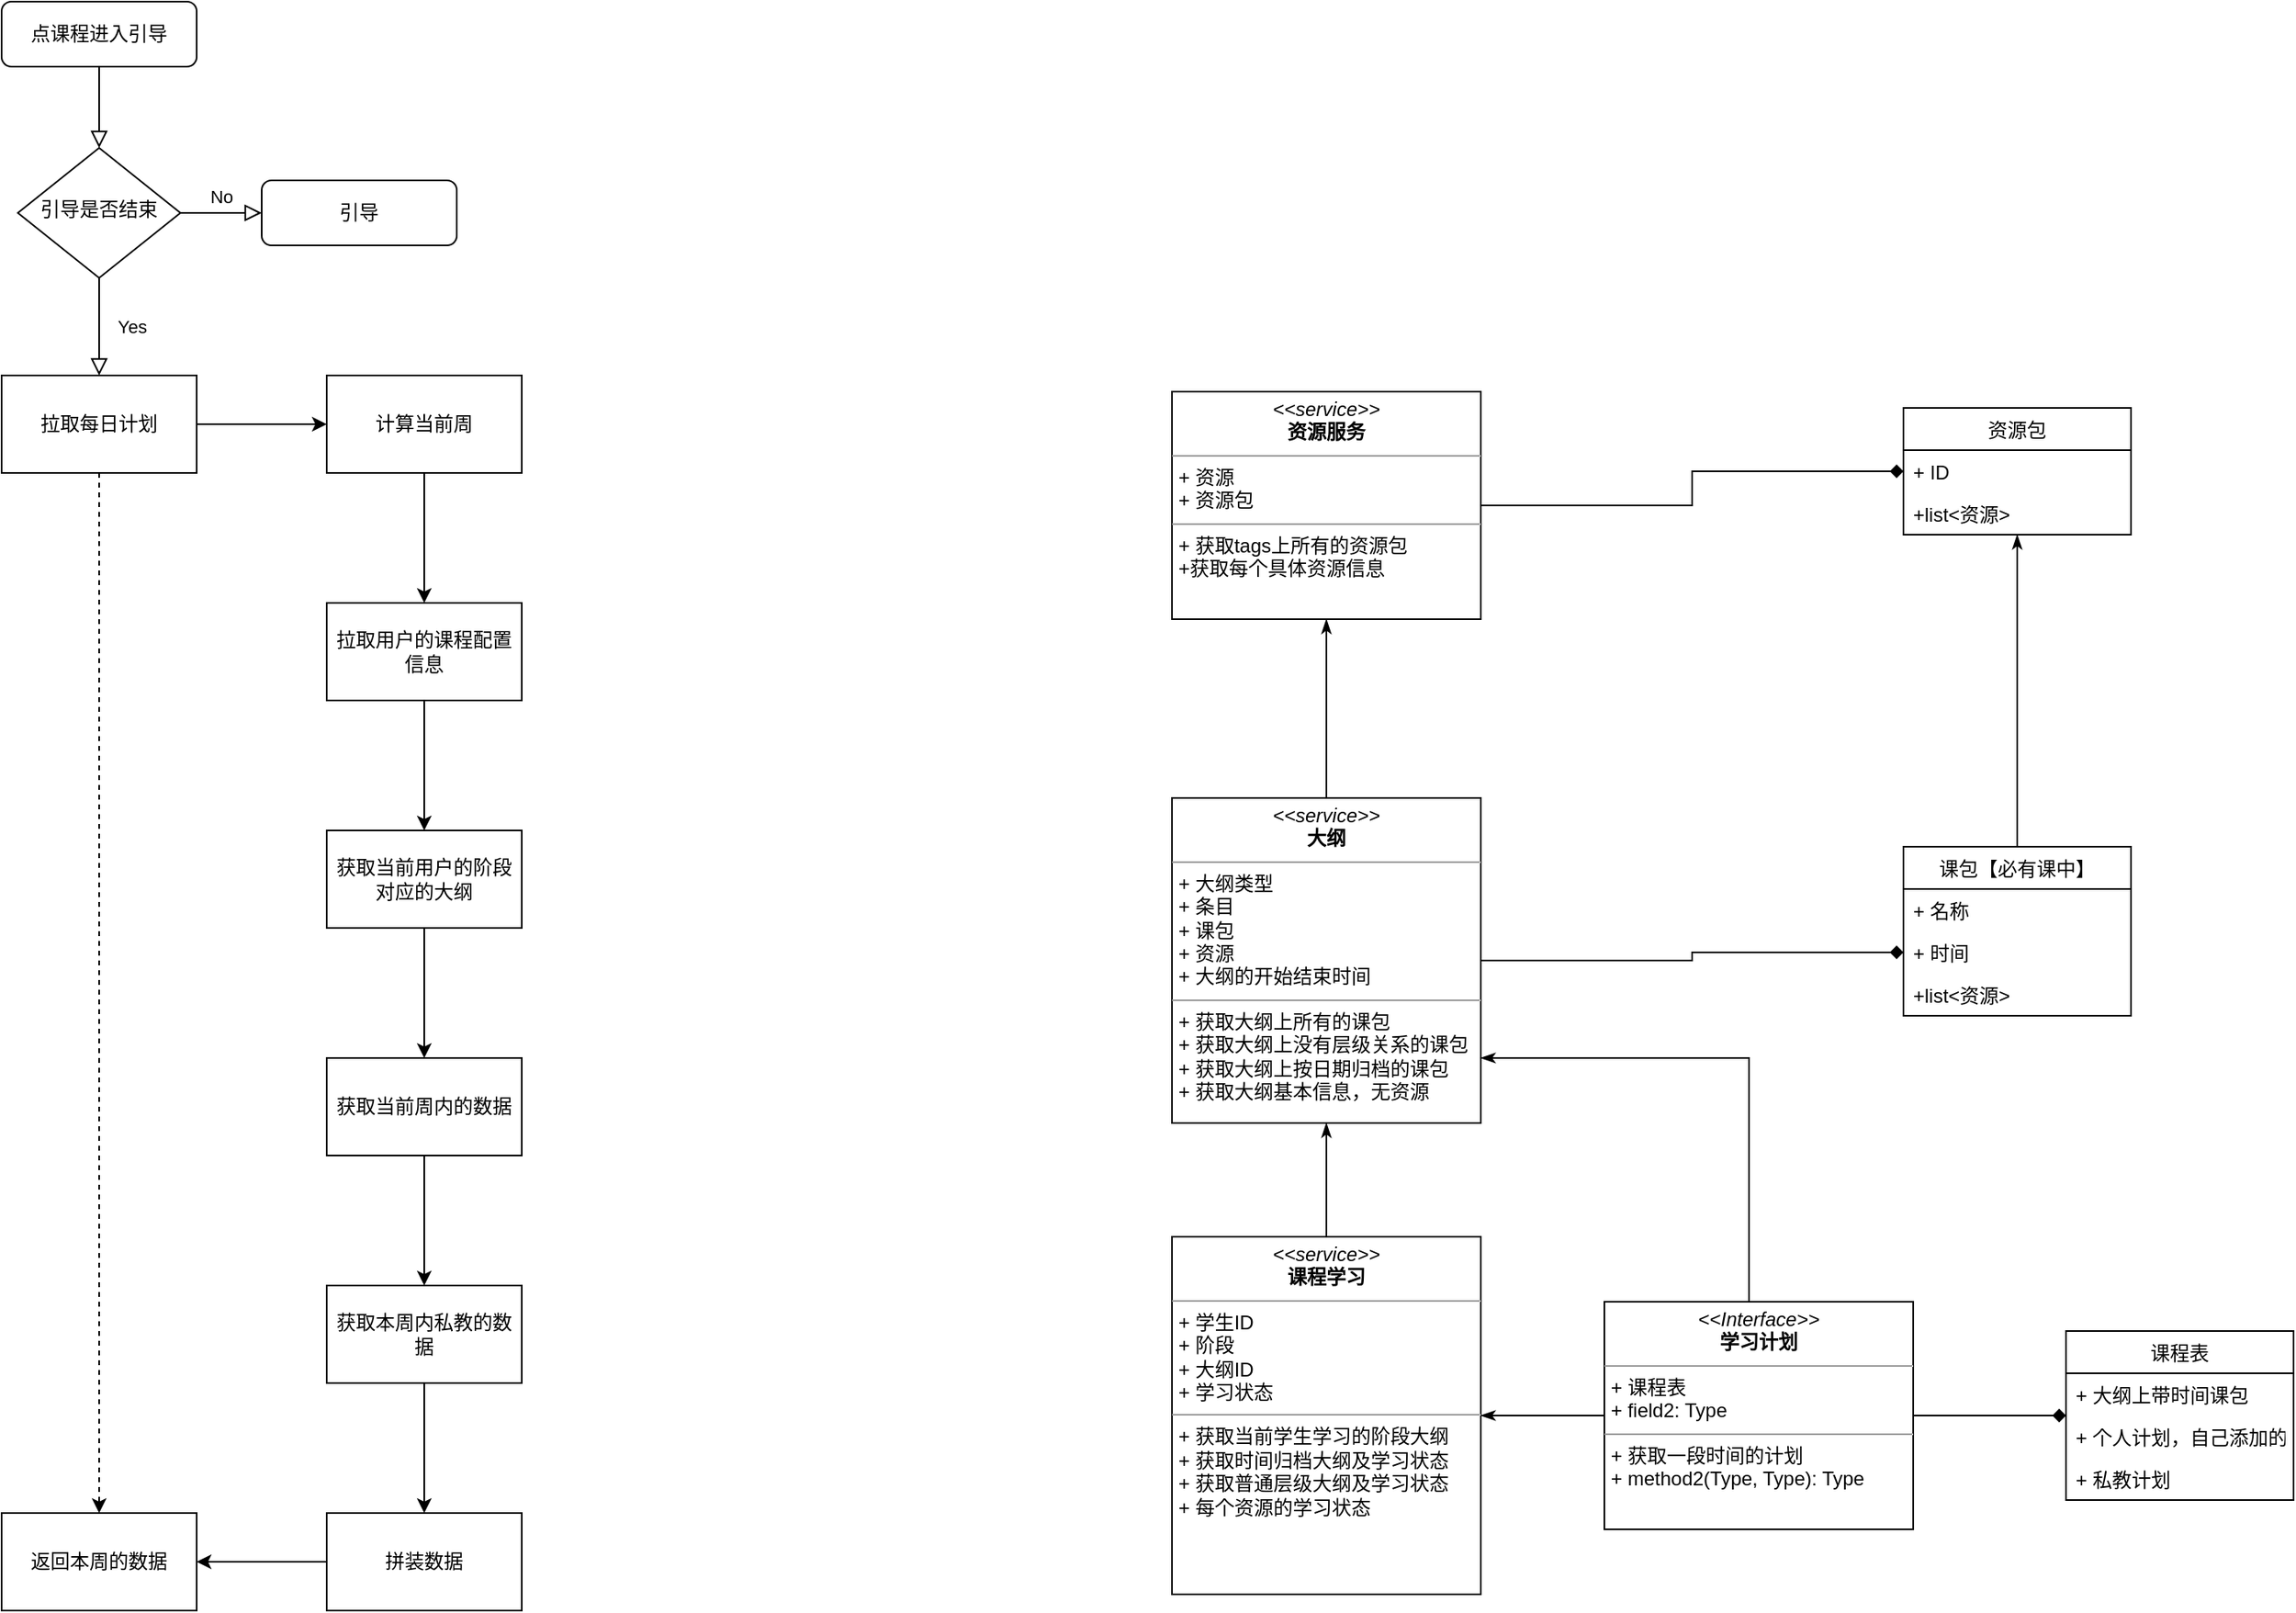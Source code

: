 <mxfile version="14.1.1" type="github">
  <diagram id="C5RBs43oDa-KdzZeNtuy" name="Page-1">
    <mxGraphModel dx="1422" dy="762" grid="1" gridSize="10" guides="1" tooltips="1" connect="1" arrows="1" fold="1" page="1" pageScale="1" pageWidth="827" pageHeight="1169" math="0" shadow="0">
      <root>
        <mxCell id="WIyWlLk6GJQsqaUBKTNV-0" />
        <mxCell id="WIyWlLk6GJQsqaUBKTNV-1" parent="WIyWlLk6GJQsqaUBKTNV-0" />
        <mxCell id="WIyWlLk6GJQsqaUBKTNV-2" value="" style="rounded=0;html=1;jettySize=auto;orthogonalLoop=1;fontSize=11;endArrow=block;endFill=0;endSize=8;strokeWidth=1;shadow=0;labelBackgroundColor=none;edgeStyle=orthogonalEdgeStyle;" parent="WIyWlLk6GJQsqaUBKTNV-1" source="WIyWlLk6GJQsqaUBKTNV-3" target="WIyWlLk6GJQsqaUBKTNV-6" edge="1">
          <mxGeometry relative="1" as="geometry" />
        </mxCell>
        <mxCell id="WIyWlLk6GJQsqaUBKTNV-3" value="点课程进入引导" style="rounded=1;whiteSpace=wrap;html=1;fontSize=12;glass=0;strokeWidth=1;shadow=0;" parent="WIyWlLk6GJQsqaUBKTNV-1" vertex="1">
          <mxGeometry x="160" y="80" width="120" height="40" as="geometry" />
        </mxCell>
        <mxCell id="WIyWlLk6GJQsqaUBKTNV-4" value="Yes" style="rounded=0;html=1;jettySize=auto;orthogonalLoop=1;fontSize=11;endArrow=block;endFill=0;endSize=8;strokeWidth=1;shadow=0;labelBackgroundColor=none;edgeStyle=orthogonalEdgeStyle;entryX=0.5;entryY=0;entryDx=0;entryDy=0;" parent="WIyWlLk6GJQsqaUBKTNV-1" source="WIyWlLk6GJQsqaUBKTNV-6" target="58U677NeKVBxzKTok-jc-2" edge="1">
          <mxGeometry y="20" relative="1" as="geometry">
            <mxPoint as="offset" />
            <mxPoint x="220" y="290" as="targetPoint" />
          </mxGeometry>
        </mxCell>
        <mxCell id="WIyWlLk6GJQsqaUBKTNV-5" value="No" style="edgeStyle=orthogonalEdgeStyle;rounded=0;html=1;jettySize=auto;orthogonalLoop=1;fontSize=11;endArrow=block;endFill=0;endSize=8;strokeWidth=1;shadow=0;labelBackgroundColor=none;" parent="WIyWlLk6GJQsqaUBKTNV-1" source="WIyWlLk6GJQsqaUBKTNV-6" target="WIyWlLk6GJQsqaUBKTNV-7" edge="1">
          <mxGeometry y="10" relative="1" as="geometry">
            <mxPoint as="offset" />
          </mxGeometry>
        </mxCell>
        <mxCell id="WIyWlLk6GJQsqaUBKTNV-6" value="引导是否结束" style="rhombus;whiteSpace=wrap;html=1;shadow=0;fontFamily=Helvetica;fontSize=12;align=center;strokeWidth=1;spacing=6;spacingTop=-4;" parent="WIyWlLk6GJQsqaUBKTNV-1" vertex="1">
          <mxGeometry x="170" y="170" width="100" height="80" as="geometry" />
        </mxCell>
        <mxCell id="WIyWlLk6GJQsqaUBKTNV-7" value="引导" style="rounded=1;whiteSpace=wrap;html=1;fontSize=12;glass=0;strokeWidth=1;shadow=0;" parent="WIyWlLk6GJQsqaUBKTNV-1" vertex="1">
          <mxGeometry x="320" y="190" width="120" height="40" as="geometry" />
        </mxCell>
        <mxCell id="58U677NeKVBxzKTok-jc-4" value="" style="edgeStyle=orthogonalEdgeStyle;rounded=0;orthogonalLoop=1;jettySize=auto;html=1;" parent="WIyWlLk6GJQsqaUBKTNV-1" source="58U677NeKVBxzKTok-jc-2" target="58U677NeKVBxzKTok-jc-3" edge="1">
          <mxGeometry relative="1" as="geometry" />
        </mxCell>
        <mxCell id="58U677NeKVBxzKTok-jc-14" value="" style="edgeStyle=orthogonalEdgeStyle;orthogonalLoop=1;jettySize=auto;html=1;rounded=0;dashed=1;" parent="WIyWlLk6GJQsqaUBKTNV-1" source="58U677NeKVBxzKTok-jc-2" target="58U677NeKVBxzKTok-jc-13" edge="1">
          <mxGeometry relative="1" as="geometry" />
        </mxCell>
        <mxCell id="58U677NeKVBxzKTok-jc-2" value="拉取每日计划" style="rounded=0;whiteSpace=wrap;html=1;" parent="WIyWlLk6GJQsqaUBKTNV-1" vertex="1">
          <mxGeometry x="160" y="310" width="120" height="60" as="geometry" />
        </mxCell>
        <mxCell id="58U677NeKVBxzKTok-jc-6" value="" style="edgeStyle=orthogonalEdgeStyle;rounded=0;orthogonalLoop=1;jettySize=auto;html=1;" parent="WIyWlLk6GJQsqaUBKTNV-1" source="58U677NeKVBxzKTok-jc-3" target="58U677NeKVBxzKTok-jc-5" edge="1">
          <mxGeometry relative="1" as="geometry" />
        </mxCell>
        <mxCell id="58U677NeKVBxzKTok-jc-3" value="计算当前周" style="rounded=0;whiteSpace=wrap;html=1;" parent="WIyWlLk6GJQsqaUBKTNV-1" vertex="1">
          <mxGeometry x="360" y="310" width="120" height="60" as="geometry" />
        </mxCell>
        <mxCell id="58U677NeKVBxzKTok-jc-8" value="" style="edgeStyle=orthogonalEdgeStyle;rounded=0;orthogonalLoop=1;jettySize=auto;html=1;" parent="WIyWlLk6GJQsqaUBKTNV-1" source="58U677NeKVBxzKTok-jc-5" target="58U677NeKVBxzKTok-jc-7" edge="1">
          <mxGeometry relative="1" as="geometry" />
        </mxCell>
        <mxCell id="58U677NeKVBxzKTok-jc-5" value="拉取用户的课程配置信息" style="rounded=0;whiteSpace=wrap;html=1;" parent="WIyWlLk6GJQsqaUBKTNV-1" vertex="1">
          <mxGeometry x="360" y="450" width="120" height="60" as="geometry" />
        </mxCell>
        <mxCell id="58U677NeKVBxzKTok-jc-10" value="" style="edgeStyle=orthogonalEdgeStyle;rounded=0;orthogonalLoop=1;jettySize=auto;html=1;" parent="WIyWlLk6GJQsqaUBKTNV-1" source="58U677NeKVBxzKTok-jc-7" target="58U677NeKVBxzKTok-jc-9" edge="1">
          <mxGeometry relative="1" as="geometry" />
        </mxCell>
        <mxCell id="58U677NeKVBxzKTok-jc-7" value="获取当前用户的阶段对应的大纲" style="rounded=0;whiteSpace=wrap;html=1;" parent="WIyWlLk6GJQsqaUBKTNV-1" vertex="1">
          <mxGeometry x="360" y="590" width="120" height="60" as="geometry" />
        </mxCell>
        <mxCell id="58U677NeKVBxzKTok-jc-16" value="" style="edgeStyle=orthogonalEdgeStyle;rounded=0;orthogonalLoop=1;jettySize=auto;html=1;" parent="WIyWlLk6GJQsqaUBKTNV-1" source="58U677NeKVBxzKTok-jc-9" target="58U677NeKVBxzKTok-jc-15" edge="1">
          <mxGeometry relative="1" as="geometry" />
        </mxCell>
        <mxCell id="58U677NeKVBxzKTok-jc-9" value="获取当前周内的数据" style="rounded=0;whiteSpace=wrap;html=1;" parent="WIyWlLk6GJQsqaUBKTNV-1" vertex="1">
          <mxGeometry x="360" y="730" width="120" height="60" as="geometry" />
        </mxCell>
        <mxCell id="58U677NeKVBxzKTok-jc-13" value="返回本周的数据" style="rounded=0;whiteSpace=wrap;html=1;" parent="WIyWlLk6GJQsqaUBKTNV-1" vertex="1">
          <mxGeometry x="160" y="1010" width="120" height="60" as="geometry" />
        </mxCell>
        <mxCell id="58U677NeKVBxzKTok-jc-19" value="" style="edgeStyle=orthogonalEdgeStyle;rounded=0;orthogonalLoop=1;jettySize=auto;html=1;strokeColor=#000000;" parent="WIyWlLk6GJQsqaUBKTNV-1" source="58U677NeKVBxzKTok-jc-15" target="58U677NeKVBxzKTok-jc-18" edge="1">
          <mxGeometry relative="1" as="geometry" />
        </mxCell>
        <mxCell id="58U677NeKVBxzKTok-jc-15" value="获取本周内私教的数据" style="rounded=0;whiteSpace=wrap;html=1;" parent="WIyWlLk6GJQsqaUBKTNV-1" vertex="1">
          <mxGeometry x="360" y="870" width="120" height="60" as="geometry" />
        </mxCell>
        <mxCell id="58U677NeKVBxzKTok-jc-20" value="" style="edgeStyle=orthogonalEdgeStyle;rounded=0;orthogonalLoop=1;jettySize=auto;html=1;strokeColor=#000000;" parent="WIyWlLk6GJQsqaUBKTNV-1" source="58U677NeKVBxzKTok-jc-18" target="58U677NeKVBxzKTok-jc-13" edge="1">
          <mxGeometry relative="1" as="geometry" />
        </mxCell>
        <mxCell id="58U677NeKVBxzKTok-jc-18" value="拼装数据" style="rounded=0;whiteSpace=wrap;html=1;" parent="WIyWlLk6GJQsqaUBKTNV-1" vertex="1">
          <mxGeometry x="360" y="1010" width="120" height="60" as="geometry" />
        </mxCell>
        <mxCell id="yJ6tnFPKZODvPNcvVxbj-24" value="" style="edgeStyle=orthogonalEdgeStyle;rounded=0;orthogonalLoop=1;jettySize=auto;html=1;endArrow=classicThin;endFill=1;exitX=0;exitY=0.5;exitDx=0;exitDy=0;" edge="1" parent="WIyWlLk6GJQsqaUBKTNV-1" source="yJ6tnFPKZODvPNcvVxbj-26" target="yJ6tnFPKZODvPNcvVxbj-21">
          <mxGeometry relative="1" as="geometry">
            <mxPoint x="1140" y="950" as="sourcePoint" />
          </mxGeometry>
        </mxCell>
        <mxCell id="yJ6tnFPKZODvPNcvVxbj-25" style="edgeStyle=orthogonalEdgeStyle;rounded=0;orthogonalLoop=1;jettySize=auto;html=1;endArrow=classicThin;endFill=1;" edge="1" parent="WIyWlLk6GJQsqaUBKTNV-1" target="yJ6tnFPKZODvPNcvVxbj-22">
          <mxGeometry relative="1" as="geometry">
            <mxPoint x="1235" y="880" as="sourcePoint" />
            <Array as="points">
              <mxPoint x="1235" y="730" />
            </Array>
          </mxGeometry>
        </mxCell>
        <mxCell id="yJ6tnFPKZODvPNcvVxbj-1" value="课程表" style="swimlane;fontStyle=0;childLayout=stackLayout;horizontal=1;startSize=26;fillColor=none;horizontalStack=0;resizeParent=1;resizeParentMax=0;resizeLast=0;collapsible=1;marginBottom=0;" vertex="1" parent="WIyWlLk6GJQsqaUBKTNV-1">
          <mxGeometry x="1430" y="898" width="140" height="104" as="geometry" />
        </mxCell>
        <mxCell id="yJ6tnFPKZODvPNcvVxbj-2" value="+ 大纲上带时间课包" style="text;strokeColor=none;fillColor=none;align=left;verticalAlign=top;spacingLeft=4;spacingRight=4;overflow=hidden;rotatable=0;points=[[0,0.5],[1,0.5]];portConstraint=eastwest;" vertex="1" parent="yJ6tnFPKZODvPNcvVxbj-1">
          <mxGeometry y="26" width="140" height="26" as="geometry" />
        </mxCell>
        <mxCell id="yJ6tnFPKZODvPNcvVxbj-3" value="+ 个人计划，自己添加的资源，或者是课包" style="text;strokeColor=none;fillColor=none;align=left;verticalAlign=top;spacingLeft=4;spacingRight=4;overflow=hidden;rotatable=0;points=[[0,0.5],[1,0.5]];portConstraint=eastwest;" vertex="1" parent="yJ6tnFPKZODvPNcvVxbj-1">
          <mxGeometry y="52" width="140" height="26" as="geometry" />
        </mxCell>
        <mxCell id="yJ6tnFPKZODvPNcvVxbj-4" value="+ 私教计划" style="text;strokeColor=none;fillColor=none;align=left;verticalAlign=top;spacingLeft=4;spacingRight=4;overflow=hidden;rotatable=0;points=[[0,0.5],[1,0.5]];portConstraint=eastwest;" vertex="1" parent="yJ6tnFPKZODvPNcvVxbj-1">
          <mxGeometry y="78" width="140" height="26" as="geometry" />
        </mxCell>
        <mxCell id="yJ6tnFPKZODvPNcvVxbj-20" value="" style="edgeStyle=orthogonalEdgeStyle;rounded=0;orthogonalLoop=1;jettySize=auto;html=1;endArrow=classicThin;endFill=1;" edge="1" parent="WIyWlLk6GJQsqaUBKTNV-1" source="yJ6tnFPKZODvPNcvVxbj-22" target="yJ6tnFPKZODvPNcvVxbj-19">
          <mxGeometry relative="1" as="geometry">
            <mxPoint x="975" y="567" as="sourcePoint" />
          </mxGeometry>
        </mxCell>
        <mxCell id="yJ6tnFPKZODvPNcvVxbj-16" value="" style="edgeStyle=orthogonalEdgeStyle;rounded=0;orthogonalLoop=1;jettySize=auto;html=1;endArrow=classicThin;endFill=1;exitX=0.5;exitY=0;exitDx=0;exitDy=0;" edge="1" parent="WIyWlLk6GJQsqaUBKTNV-1" source="yJ6tnFPKZODvPNcvVxbj-7" target="yJ6tnFPKZODvPNcvVxbj-12">
          <mxGeometry relative="1" as="geometry" />
        </mxCell>
        <mxCell id="yJ6tnFPKZODvPNcvVxbj-7" value="课包【必有课中】" style="swimlane;fontStyle=0;childLayout=stackLayout;horizontal=1;startSize=26;fillColor=none;horizontalStack=0;resizeParent=1;resizeParentMax=0;resizeLast=0;collapsible=1;marginBottom=0;" vertex="1" parent="WIyWlLk6GJQsqaUBKTNV-1">
          <mxGeometry x="1330" y="600" width="140" height="104" as="geometry" />
        </mxCell>
        <mxCell id="yJ6tnFPKZODvPNcvVxbj-8" value="+ 名称" style="text;strokeColor=none;fillColor=none;align=left;verticalAlign=top;spacingLeft=4;spacingRight=4;overflow=hidden;rotatable=0;points=[[0,0.5],[1,0.5]];portConstraint=eastwest;" vertex="1" parent="yJ6tnFPKZODvPNcvVxbj-7">
          <mxGeometry y="26" width="140" height="26" as="geometry" />
        </mxCell>
        <mxCell id="yJ6tnFPKZODvPNcvVxbj-9" value="+ 时间" style="text;strokeColor=none;fillColor=none;align=left;verticalAlign=top;spacingLeft=4;spacingRight=4;overflow=hidden;rotatable=0;points=[[0,0.5],[1,0.5]];portConstraint=eastwest;" vertex="1" parent="yJ6tnFPKZODvPNcvVxbj-7">
          <mxGeometry y="52" width="140" height="26" as="geometry" />
        </mxCell>
        <mxCell id="yJ6tnFPKZODvPNcvVxbj-10" value="+list&lt;资源&gt;" style="text;strokeColor=none;fillColor=none;align=left;verticalAlign=top;spacingLeft=4;spacingRight=4;overflow=hidden;rotatable=0;points=[[0,0.5],[1,0.5]];portConstraint=eastwest;" vertex="1" parent="yJ6tnFPKZODvPNcvVxbj-7">
          <mxGeometry y="78" width="140" height="26" as="geometry" />
        </mxCell>
        <mxCell id="yJ6tnFPKZODvPNcvVxbj-12" value="资源包" style="swimlane;fontStyle=0;childLayout=stackLayout;horizontal=1;startSize=26;fillColor=none;horizontalStack=0;resizeParent=1;resizeParentMax=0;resizeLast=0;collapsible=1;marginBottom=0;" vertex="1" parent="WIyWlLk6GJQsqaUBKTNV-1">
          <mxGeometry x="1330" y="330" width="140" height="78" as="geometry" />
        </mxCell>
        <mxCell id="yJ6tnFPKZODvPNcvVxbj-13" value="+ ID" style="text;strokeColor=none;fillColor=none;align=left;verticalAlign=top;spacingLeft=4;spacingRight=4;overflow=hidden;rotatable=0;points=[[0,0.5],[1,0.5]];portConstraint=eastwest;" vertex="1" parent="yJ6tnFPKZODvPNcvVxbj-12">
          <mxGeometry y="26" width="140" height="26" as="geometry" />
        </mxCell>
        <mxCell id="yJ6tnFPKZODvPNcvVxbj-15" value="+list&lt;资源&gt;" style="text;strokeColor=none;fillColor=none;align=left;verticalAlign=top;spacingLeft=4;spacingRight=4;overflow=hidden;rotatable=0;points=[[0,0.5],[1,0.5]];portConstraint=eastwest;" vertex="1" parent="yJ6tnFPKZODvPNcvVxbj-12">
          <mxGeometry y="52" width="140" height="26" as="geometry" />
        </mxCell>
        <mxCell id="yJ6tnFPKZODvPNcvVxbj-29" style="edgeStyle=orthogonalEdgeStyle;rounded=0;orthogonalLoop=1;jettySize=auto;html=1;endArrow=diamond;endFill=1;" edge="1" parent="WIyWlLk6GJQsqaUBKTNV-1" source="yJ6tnFPKZODvPNcvVxbj-19" target="yJ6tnFPKZODvPNcvVxbj-12">
          <mxGeometry relative="1" as="geometry" />
        </mxCell>
        <mxCell id="yJ6tnFPKZODvPNcvVxbj-19" value="&lt;p style=&quot;margin: 0px ; margin-top: 4px ; text-align: center&quot;&gt;&lt;i&gt;&amp;lt;&amp;lt;service&amp;gt;&amp;gt;&lt;/i&gt;&lt;br&gt;&lt;b&gt;资源服务&lt;/b&gt;&lt;br&gt;&lt;/p&gt;&lt;hr size=&quot;1&quot;&gt;&lt;p style=&quot;margin: 0px ; margin-left: 4px&quot;&gt;+&amp;nbsp;资源&lt;br&gt;+&amp;nbsp;资源包&lt;/p&gt;&lt;hr size=&quot;1&quot;&gt;&lt;p style=&quot;margin: 0px ; margin-left: 4px&quot;&gt;+ 获取tags上所有的资源包&lt;br&gt;+获取每个具体资源信息&lt;/p&gt;" style="verticalAlign=top;align=left;overflow=fill;fontSize=12;fontFamily=Helvetica;html=1;" vertex="1" parent="WIyWlLk6GJQsqaUBKTNV-1">
          <mxGeometry x="880" y="320" width="190" height="140" as="geometry" />
        </mxCell>
        <mxCell id="yJ6tnFPKZODvPNcvVxbj-23" value="" style="edgeStyle=orthogonalEdgeStyle;rounded=0;orthogonalLoop=1;jettySize=auto;html=1;endArrow=classicThin;endFill=1;" edge="1" parent="WIyWlLk6GJQsqaUBKTNV-1" source="yJ6tnFPKZODvPNcvVxbj-21" target="yJ6tnFPKZODvPNcvVxbj-22">
          <mxGeometry relative="1" as="geometry" />
        </mxCell>
        <mxCell id="yJ6tnFPKZODvPNcvVxbj-21" value="&lt;p style=&quot;margin: 0px ; margin-top: 4px ; text-align: center&quot;&gt;&lt;i&gt;&amp;lt;&amp;lt;service&amp;gt;&amp;gt;&lt;/i&gt;&lt;br&gt;&lt;b&gt;课程学习&lt;/b&gt;&lt;br&gt;&lt;/p&gt;&lt;hr size=&quot;1&quot;&gt;&lt;p style=&quot;margin: 0px ; margin-left: 4px&quot;&gt;+&amp;nbsp;学生ID&lt;br&gt;+&amp;nbsp;阶段&lt;/p&gt;&lt;p style=&quot;margin: 0px ; margin-left: 4px&quot;&gt;+&amp;nbsp;大纲ID&lt;/p&gt;&lt;p style=&quot;margin: 0px ; margin-left: 4px&quot;&gt;+&amp;nbsp;学习状态&lt;/p&gt;&lt;hr size=&quot;1&quot;&gt;&lt;p style=&quot;margin: 0px ; margin-left: 4px&quot;&gt;+ 获取当前学生学习的阶段大纲&lt;/p&gt;&lt;p style=&quot;margin: 0px ; margin-left: 4px&quot;&gt;+&amp;nbsp;获取时间归档大纲及学习状态&lt;/p&gt;&lt;p style=&quot;margin: 0px ; margin-left: 4px&quot;&gt;+&amp;nbsp;获取普通层级大纲及学习状态&lt;br&gt;+&amp;nbsp;每个资源的学习状态&lt;/p&gt;" style="verticalAlign=top;align=left;overflow=fill;fontSize=12;fontFamily=Helvetica;html=1;" vertex="1" parent="WIyWlLk6GJQsqaUBKTNV-1">
          <mxGeometry x="880" y="840" width="190" height="220" as="geometry" />
        </mxCell>
        <mxCell id="yJ6tnFPKZODvPNcvVxbj-28" style="edgeStyle=orthogonalEdgeStyle;rounded=0;orthogonalLoop=1;jettySize=auto;html=1;entryX=0;entryY=0.5;entryDx=0;entryDy=0;endArrow=diamond;endFill=1;" edge="1" parent="WIyWlLk6GJQsqaUBKTNV-1" source="yJ6tnFPKZODvPNcvVxbj-22" target="yJ6tnFPKZODvPNcvVxbj-9">
          <mxGeometry relative="1" as="geometry" />
        </mxCell>
        <mxCell id="yJ6tnFPKZODvPNcvVxbj-22" value="&lt;p style=&quot;margin: 0px ; margin-top: 4px ; text-align: center&quot;&gt;&lt;i&gt;&amp;lt;&amp;lt;service&amp;gt;&amp;gt;&lt;/i&gt;&lt;br&gt;&lt;b&gt;大纲&lt;/b&gt;&lt;/p&gt;&lt;hr size=&quot;1&quot;&gt;&lt;p style=&quot;margin: 0px ; margin-left: 4px&quot;&gt;+&amp;nbsp;大纲类型&lt;br&gt;+&amp;nbsp;条目&lt;/p&gt;&lt;p style=&quot;margin: 0px ; margin-left: 4px&quot;&gt;+&amp;nbsp;课包&lt;/p&gt;&lt;p style=&quot;margin: 0px ; margin-left: 4px&quot;&gt;+&amp;nbsp;资源&lt;/p&gt;&lt;p style=&quot;margin: 0px ; margin-left: 4px&quot;&gt;+&amp;nbsp;大纲的开始结束时间&lt;/p&gt;&lt;hr size=&quot;1&quot;&gt;&lt;p style=&quot;margin: 0px ; margin-left: 4px&quot;&gt;+ 获取大纲上所有的课包&lt;br&gt;+&amp;nbsp;获取大纲上没有层级关系的课包&lt;/p&gt;&lt;p style=&quot;margin: 0px ; margin-left: 4px&quot;&gt;+&amp;nbsp;获取大纲上按日期归档的课包&lt;/p&gt;&lt;p style=&quot;margin: 0px ; margin-left: 4px&quot;&gt;+ 获取大纲基本信息，无资源&lt;/p&gt;" style="verticalAlign=top;align=left;overflow=fill;fontSize=12;fontFamily=Helvetica;html=1;" vertex="1" parent="WIyWlLk6GJQsqaUBKTNV-1">
          <mxGeometry x="880" y="570" width="190" height="200" as="geometry" />
        </mxCell>
        <mxCell id="yJ6tnFPKZODvPNcvVxbj-27" style="edgeStyle=orthogonalEdgeStyle;rounded=0;orthogonalLoop=1;jettySize=auto;html=1;endArrow=diamond;endFill=1;" edge="1" parent="WIyWlLk6GJQsqaUBKTNV-1" source="yJ6tnFPKZODvPNcvVxbj-26" target="yJ6tnFPKZODvPNcvVxbj-1">
          <mxGeometry relative="1" as="geometry" />
        </mxCell>
        <mxCell id="yJ6tnFPKZODvPNcvVxbj-26" value="&lt;p style=&quot;margin: 0px ; margin-top: 4px ; text-align: center&quot;&gt;&lt;i&gt;&amp;lt;&amp;lt;Interface&amp;gt;&amp;gt;&lt;/i&gt;&lt;br&gt;&lt;b&gt;学习计划&lt;/b&gt;&lt;/p&gt;&lt;hr size=&quot;1&quot;&gt;&lt;p style=&quot;margin: 0px ; margin-left: 4px&quot;&gt;+&amp;nbsp;课程表&lt;br&gt;+ field2: Type&lt;/p&gt;&lt;hr size=&quot;1&quot;&gt;&lt;p style=&quot;margin: 0px ; margin-left: 4px&quot;&gt;+&amp;nbsp;获取一段时间的计划&lt;/p&gt;&lt;p style=&quot;margin: 0px ; margin-left: 4px&quot;&gt;+ method2(Type, Type): Type&lt;/p&gt;" style="verticalAlign=top;align=left;overflow=fill;fontSize=12;fontFamily=Helvetica;html=1;" vertex="1" parent="WIyWlLk6GJQsqaUBKTNV-1">
          <mxGeometry x="1146" y="880" width="190" height="140" as="geometry" />
        </mxCell>
      </root>
    </mxGraphModel>
  </diagram>
</mxfile>
